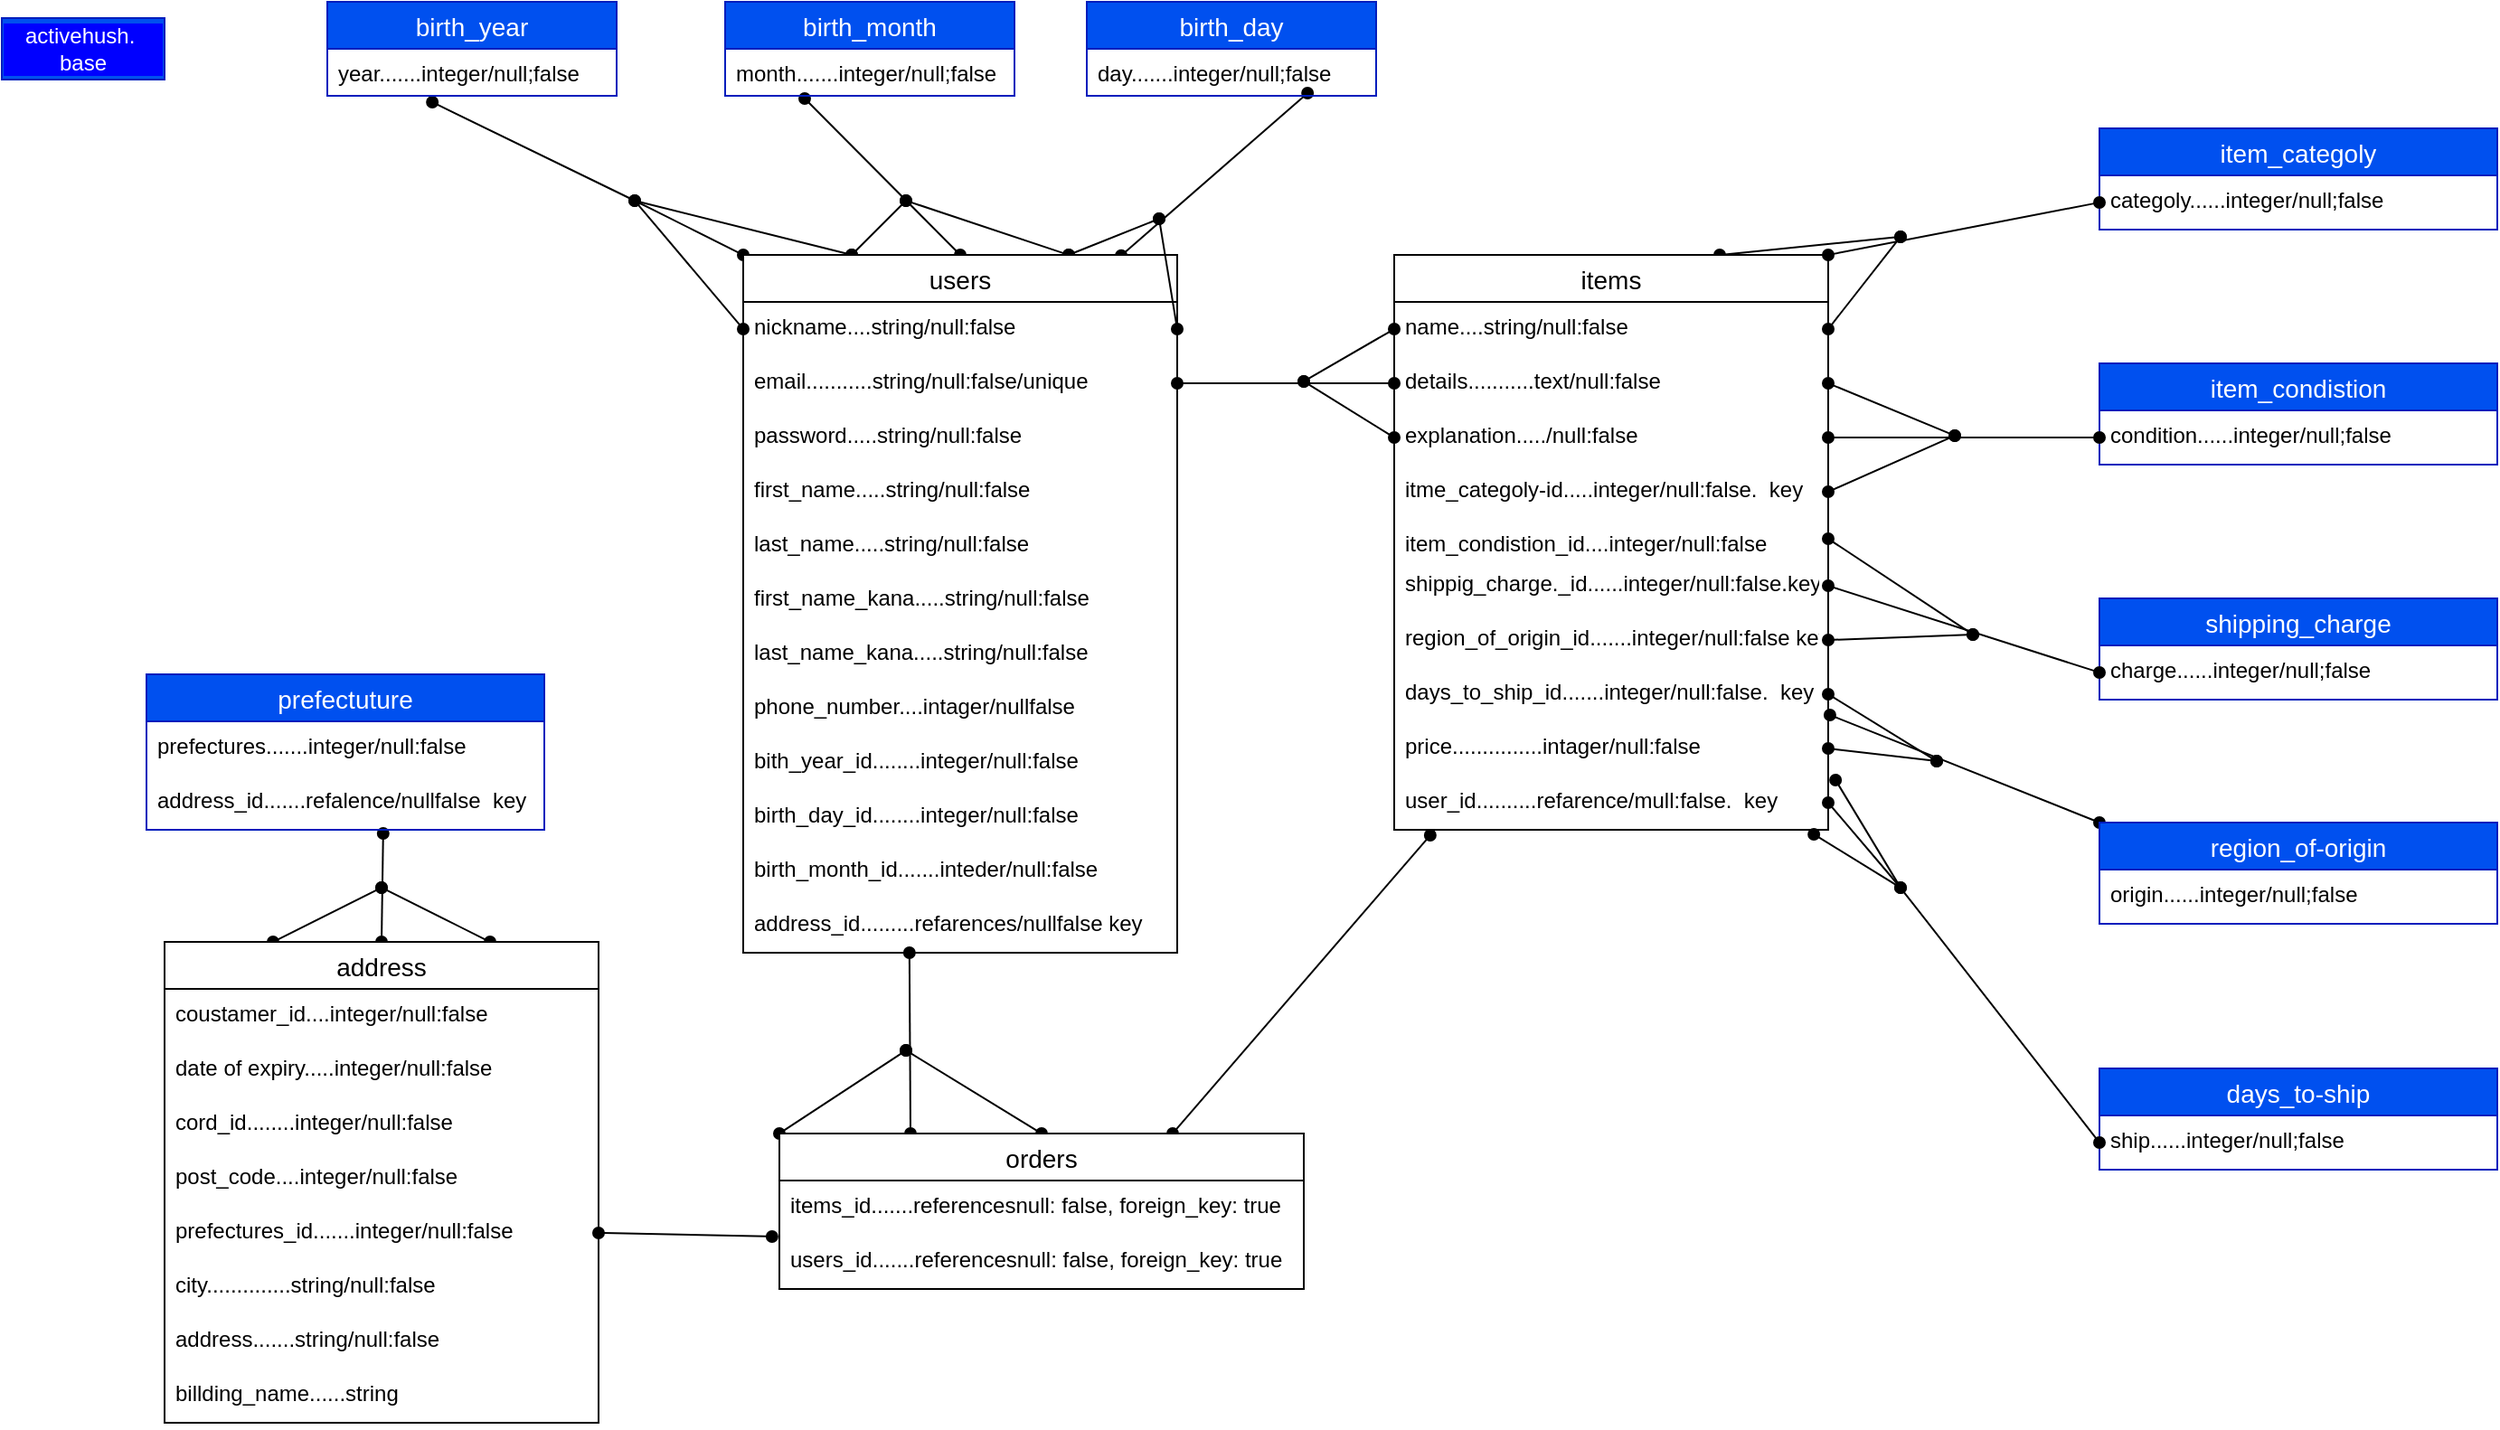<mxfile>
    <diagram id="XEl1fUo5IrtFGpFol0ha" name="ページ1">
        <mxGraphModel dx="2063" dy="682" grid="1" gridSize="10" guides="1" tooltips="1" connect="1" arrows="0" fold="1" page="1" pageScale="1" pageWidth="1169" pageHeight="827" math="0" shadow="0">
            <root>
                <mxCell id="0"/>
                <mxCell id="1" parent="0"/>
                <mxCell id="181" style="edgeStyle=none;html=1;exitX=0;exitY=0;exitDx=0;exitDy=0;endArrow=oval;endFill=1;startArrow=oval;startFill=1;entryX=0.363;entryY=1.135;entryDx=0;entryDy=0;entryPerimeter=0;" parent="1" source="2" target="131" edge="1">
                    <mxGeometry relative="1" as="geometry">
                        <mxPoint x="-58.605" y="92" as="targetPoint"/>
                        <Array as="points">
                            <mxPoint y="120"/>
                        </Array>
                    </mxGeometry>
                </mxCell>
                <mxCell id="182" style="html=1;exitX=0.5;exitY=0;exitDx=0;exitDy=0;endArrow=oval;endFill=1;startArrow=oval;startFill=1;entryX=0.275;entryY=1.058;entryDx=0;entryDy=0;entryPerimeter=0;" parent="1" source="2" target="140" edge="1">
                    <mxGeometry relative="1" as="geometry">
                        <mxPoint x="124.384" y="92" as="targetPoint"/>
                    </mxGeometry>
                </mxCell>
                <mxCell id="183" style="edgeStyle=none;html=1;exitX=0.871;exitY=0.001;exitDx=0;exitDy=0;entryX=0.763;entryY=0.942;entryDx=0;entryDy=0;entryPerimeter=0;endArrow=oval;endFill=1;startArrow=oval;startFill=1;exitPerimeter=0;" parent="1" source="2" target="134" edge="1">
                    <mxGeometry relative="1" as="geometry">
                        <mxPoint x="334" y="94.01" as="targetPoint"/>
                    </mxGeometry>
                </mxCell>
                <mxCell id="217" style="edgeStyle=none;html=1;exitX=0.25;exitY=0;exitDx=0;exitDy=0;startArrow=oval;startFill=1;endArrow=oval;endFill=1;" parent="1" source="2" edge="1">
                    <mxGeometry relative="1" as="geometry">
                        <mxPoint y="120" as="targetPoint"/>
                    </mxGeometry>
                </mxCell>
                <mxCell id="218" style="edgeStyle=none;html=1;exitX=0.75;exitY=0;exitDx=0;exitDy=0;startArrow=oval;startFill=1;endArrow=oval;endFill=1;" parent="1" source="2" edge="1">
                    <mxGeometry relative="1" as="geometry">
                        <mxPoint x="150" y="120" as="targetPoint"/>
                    </mxGeometry>
                </mxCell>
                <mxCell id="219" style="edgeStyle=none;html=1;exitX=0.25;exitY=0;exitDx=0;exitDy=0;startArrow=oval;startFill=1;endArrow=oval;endFill=1;" parent="1" source="2" edge="1">
                    <mxGeometry relative="1" as="geometry">
                        <mxPoint x="150" y="120" as="targetPoint"/>
                    </mxGeometry>
                </mxCell>
                <mxCell id="220" style="edgeStyle=none;html=1;exitX=0.75;exitY=0;exitDx=0;exitDy=0;startArrow=oval;startFill=1;endArrow=oval;endFill=1;" parent="1" source="2" edge="1">
                    <mxGeometry relative="1" as="geometry">
                        <mxPoint x="290" y="130" as="targetPoint"/>
                    </mxGeometry>
                </mxCell>
                <mxCell id="245" style="edgeStyle=none;html=1;exitX=1;exitY=0;exitDx=0;exitDy=0;startArrow=oval;startFill=1;endArrow=oval;endFill=1;" parent="1" source="2" edge="1">
                    <mxGeometry relative="1" as="geometry">
                        <mxPoint x="300" y="150" as="targetPoint"/>
                    </mxGeometry>
                </mxCell>
                <mxCell id="246" style="edgeStyle=none;html=1;exitX=0.5;exitY=0;exitDx=0;exitDy=0;startArrow=oval;startFill=1;endArrow=oval;endFill=1;" parent="1" source="2" edge="1">
                    <mxGeometry relative="1" as="geometry">
                        <mxPoint x="180" y="150" as="targetPoint"/>
                    </mxGeometry>
                </mxCell>
                <mxCell id="2" value="users" style="swimlane;fontStyle=0;childLayout=stackLayout;horizontal=1;startSize=26;horizontalStack=0;resizeParent=1;resizeParentMax=0;resizeLast=0;collapsible=1;marginBottom=0;align=center;fontSize=14;" parent="1" vertex="1">
                    <mxGeometry x="60" y="150" width="240" height="386" as="geometry"/>
                </mxCell>
                <mxCell id="3" value="nickname....string/null:false" style="text;strokeColor=none;fillColor=none;spacingLeft=4;spacingRight=4;overflow=hidden;rotatable=0;points=[[0,0.5],[1,0.5]];portConstraint=eastwest;fontSize=12;" parent="2" vertex="1">
                    <mxGeometry y="26" width="240" height="30" as="geometry"/>
                </mxCell>
                <mxCell id="4" value="email...........string/null:false/unique" style="text;strokeColor=none;fillColor=none;spacingLeft=4;spacingRight=4;overflow=hidden;rotatable=0;points=[[0,0.5],[1,0.5]];portConstraint=eastwest;fontSize=12;" parent="2" vertex="1">
                    <mxGeometry y="56" width="240" height="30" as="geometry"/>
                </mxCell>
                <mxCell id="5" value="password.....string/null:false" style="text;strokeColor=none;fillColor=none;spacingLeft=4;spacingRight=4;overflow=hidden;rotatable=0;points=[[0,0.5],[1,0.5]];portConstraint=eastwest;fontSize=12;" parent="2" vertex="1">
                    <mxGeometry y="86" width="240" height="30" as="geometry"/>
                </mxCell>
                <mxCell id="10" value="first_name.....string/null:false" style="text;strokeColor=none;fillColor=none;spacingLeft=4;spacingRight=4;overflow=hidden;rotatable=0;points=[[0,0.5],[1,0.5]];portConstraint=eastwest;fontSize=12;" parent="2" vertex="1">
                    <mxGeometry y="116" width="240" height="30" as="geometry"/>
                </mxCell>
                <mxCell id="19" value="last_name.....string/null:false" style="text;strokeColor=none;fillColor=none;spacingLeft=4;spacingRight=4;overflow=hidden;rotatable=0;points=[[0,0.5],[1,0.5]];portConstraint=eastwest;fontSize=12;" parent="2" vertex="1">
                    <mxGeometry y="146" width="240" height="30" as="geometry"/>
                </mxCell>
                <mxCell id="20" value="first_name_kana.....string/null:false" style="text;strokeColor=none;fillColor=none;spacingLeft=4;spacingRight=4;overflow=hidden;rotatable=0;points=[[0,0.5],[1,0.5]];portConstraint=eastwest;fontSize=12;" parent="2" vertex="1">
                    <mxGeometry y="176" width="240" height="30" as="geometry"/>
                </mxCell>
                <mxCell id="21" value="last_name_kana.....string/null:false" style="text;strokeColor=none;fillColor=none;spacingLeft=4;spacingRight=4;overflow=hidden;rotatable=0;points=[[0,0.5],[1,0.5]];portConstraint=eastwest;fontSize=12;" parent="2" vertex="1">
                    <mxGeometry y="206" width="240" height="30" as="geometry"/>
                </mxCell>
                <mxCell id="179" value="phone_number....intager/nullfalse" style="text;strokeColor=none;fillColor=none;spacingLeft=4;spacingRight=4;overflow=hidden;rotatable=0;points=[[0,0.5],[1,0.5]];portConstraint=eastwest;fontSize=12;" parent="2" vertex="1">
                    <mxGeometry y="236" width="240" height="30" as="geometry"/>
                </mxCell>
                <mxCell id="22" value="bith_year_id........integer/null:false" style="text;strokeColor=none;fillColor=none;spacingLeft=4;spacingRight=4;overflow=hidden;rotatable=0;points=[[0,0.5],[1,0.5]];portConstraint=eastwest;fontSize=12;" parent="2" vertex="1">
                    <mxGeometry y="266" width="240" height="30" as="geometry"/>
                </mxCell>
                <mxCell id="127" value="birth_day_id........integer/null:false" style="text;strokeColor=none;fillColor=none;spacingLeft=4;spacingRight=4;overflow=hidden;rotatable=0;points=[[0,0.5],[1,0.5]];portConstraint=eastwest;fontSize=12;" parent="2" vertex="1">
                    <mxGeometry y="296" width="240" height="30" as="geometry"/>
                </mxCell>
                <mxCell id="125" value="birth_month_id.......inteder/null:false" style="text;strokeColor=none;fillColor=none;spacingLeft=4;spacingRight=4;overflow=hidden;rotatable=0;points=[[0,0.5],[1,0.5]];portConstraint=eastwest;fontSize=12;" parent="2" vertex="1">
                    <mxGeometry y="326" width="240" height="30" as="geometry"/>
                </mxCell>
                <mxCell id="244" value="address_id.........refarences/nullfalse key" style="text;strokeColor=none;fillColor=none;spacingLeft=4;spacingRight=4;overflow=hidden;rotatable=0;points=[[0,0.5],[1,0.5]];portConstraint=eastwest;fontSize=12;labelBackgroundColor=default;" parent="2" vertex="1">
                    <mxGeometry y="356" width="240" height="30" as="geometry"/>
                </mxCell>
                <mxCell id="255" style="edgeStyle=none;html=1;exitX=0.75;exitY=0;exitDx=0;exitDy=0;startArrow=oval;startFill=1;endArrow=oval;endFill=1;" parent="1" source="113" edge="1">
                    <mxGeometry relative="1" as="geometry">
                        <mxPoint x="700" y="140" as="targetPoint"/>
                    </mxGeometry>
                </mxCell>
                <mxCell id="113" value="items" style="swimlane;fontStyle=0;childLayout=stackLayout;horizontal=1;startSize=26;horizontalStack=0;resizeParent=1;resizeParentMax=0;resizeLast=0;collapsible=1;marginBottom=0;align=center;fontSize=14;" parent="1" vertex="1">
                    <mxGeometry x="420" y="150" width="240" height="318" as="geometry"/>
                </mxCell>
                <mxCell id="114" value="name....string/null:false" style="text;strokeColor=none;fillColor=none;spacingLeft=4;spacingRight=4;overflow=hidden;rotatable=0;points=[[0,0.5],[1,0.5]];portConstraint=eastwest;fontSize=12;" parent="113" vertex="1">
                    <mxGeometry y="26" width="240" height="30" as="geometry"/>
                </mxCell>
                <mxCell id="115" value="details...........text/null:false" style="text;strokeColor=none;fillColor=none;spacingLeft=4;spacingRight=4;overflow=hidden;rotatable=0;points=[[0,0.5],[1,0.5]];portConstraint=eastwest;fontSize=12;" parent="113" vertex="1">
                    <mxGeometry y="56" width="240" height="30" as="geometry"/>
                </mxCell>
                <mxCell id="116" value="explanation...../null:false" style="text;strokeColor=none;fillColor=none;spacingLeft=4;spacingRight=4;overflow=hidden;rotatable=0;points=[[0,0.5],[1,0.5]];portConstraint=eastwest;fontSize=12;" parent="113" vertex="1">
                    <mxGeometry y="86" width="240" height="30" as="geometry"/>
                </mxCell>
                <mxCell id="117" value="itme_categoly-id.....integer/null:false.  key" style="text;strokeColor=none;fillColor=none;spacingLeft=4;spacingRight=4;overflow=hidden;rotatable=0;points=[[0,0.5],[1,0.5]];portConstraint=eastwest;fontSize=12;" parent="113" vertex="1">
                    <mxGeometry y="116" width="240" height="30" as="geometry"/>
                </mxCell>
                <mxCell id="118" value="item_condistion_id....integer/null:false" style="text;strokeColor=none;fillColor=none;spacingLeft=4;spacingRight=4;overflow=hidden;rotatable=0;points=[[0,0.5],[1,0.5]];portConstraint=eastwest;fontSize=12;" parent="113" vertex="1">
                    <mxGeometry y="146" width="240" height="22" as="geometry"/>
                </mxCell>
                <mxCell id="120" value="shippig_charge._id......integer/null:false.key" style="text;strokeColor=none;fillColor=none;spacingLeft=4;spacingRight=4;overflow=hidden;rotatable=0;points=[[0,0.5],[1,0.5]];portConstraint=eastwest;fontSize=12;" parent="113" vertex="1">
                    <mxGeometry y="168" width="240" height="30" as="geometry"/>
                </mxCell>
                <mxCell id="121" value="region_of_origin_id.......integer/null:false key" style="text;strokeColor=none;fillColor=none;spacingLeft=4;spacingRight=4;overflow=hidden;rotatable=0;points=[[0,0.5],[1,0.5]];portConstraint=eastwest;fontSize=12;" parent="113" vertex="1">
                    <mxGeometry y="198" width="240" height="30" as="geometry"/>
                </mxCell>
                <mxCell id="122" value="days_to_ship_id.......integer/null:false.  key" style="text;strokeColor=none;fillColor=none;spacingLeft=4;spacingRight=4;overflow=hidden;rotatable=0;points=[[0,0.5],[1,0.5]];portConstraint=eastwest;fontSize=12;" parent="113" vertex="1">
                    <mxGeometry y="228" width="240" height="30" as="geometry"/>
                </mxCell>
                <mxCell id="214" value="price...............intager/null:false" style="text;strokeColor=none;fillColor=none;spacingLeft=4;spacingRight=4;overflow=hidden;rotatable=0;points=[[0,0.5],[1,0.5]];portConstraint=eastwest;fontSize=12;" parent="113" vertex="1">
                    <mxGeometry y="258" width="240" height="30" as="geometry"/>
                </mxCell>
                <mxCell id="124" value="user_id..........refarence/mull:false.  key" style="text;strokeColor=none;fillColor=none;spacingLeft=4;spacingRight=4;overflow=hidden;rotatable=0;points=[[0,0.5],[1,0.5]];portConstraint=eastwest;fontSize=12;" parent="113" vertex="1">
                    <mxGeometry y="288" width="240" height="30" as="geometry"/>
                </mxCell>
                <mxCell id="128" value="birth_year" style="swimlane;fontStyle=0;childLayout=stackLayout;horizontal=1;startSize=26;horizontalStack=0;resizeParent=1;resizeParentMax=0;resizeLast=0;collapsible=1;marginBottom=0;align=center;fontSize=14;fillColor=#0050ef;fontColor=#ffffff;strokeColor=#001DBC;" parent="1" vertex="1">
                    <mxGeometry x="-170" y="10" width="160" height="52" as="geometry"/>
                </mxCell>
                <mxCell id="131" value="year.......integer/null;false" style="text;strokeColor=none;fillColor=none;spacingLeft=4;spacingRight=4;overflow=hidden;rotatable=0;points=[[0,0.5],[1,0.5]];portConstraint=eastwest;fontSize=12;" parent="128" vertex="1">
                    <mxGeometry y="26" width="160" height="26" as="geometry"/>
                </mxCell>
                <mxCell id="133" value="birth_day" style="swimlane;fontStyle=0;childLayout=stackLayout;horizontal=1;startSize=26;horizontalStack=0;resizeParent=1;resizeParentMax=0;resizeLast=0;collapsible=1;marginBottom=0;align=center;fontSize=14;fillColor=#0050ef;fontColor=#ffffff;strokeColor=#001DBC;" parent="1" vertex="1">
                    <mxGeometry x="250" y="10" width="160" height="52" as="geometry"/>
                </mxCell>
                <mxCell id="134" value="day.......integer/null;false" style="text;strokeColor=none;fillColor=none;spacingLeft=4;spacingRight=4;overflow=hidden;rotatable=0;points=[[0,0.5],[1,0.5]];portConstraint=eastwest;fontSize=12;" parent="133" vertex="1">
                    <mxGeometry y="26" width="160" height="26" as="geometry"/>
                </mxCell>
                <mxCell id="139" value="birth_month" style="swimlane;fontStyle=0;childLayout=stackLayout;horizontal=1;startSize=26;horizontalStack=0;resizeParent=1;resizeParentMax=0;resizeLast=0;collapsible=1;marginBottom=0;align=center;fontSize=14;fillColor=#0050ef;fontColor=#ffffff;strokeColor=#001DBC;" parent="1" vertex="1">
                    <mxGeometry x="50" y="10" width="160" height="52" as="geometry"/>
                </mxCell>
                <mxCell id="140" value="month.......integer/null;false" style="text;strokeColor=none;fillColor=none;spacingLeft=4;spacingRight=4;overflow=hidden;rotatable=0;points=[[0,0.5],[1,0.5]];portConstraint=eastwest;fontSize=12;" parent="139" vertex="1">
                    <mxGeometry y="26" width="160" height="26" as="geometry"/>
                </mxCell>
                <mxCell id="295" style="edgeStyle=none;html=1;exitX=0.5;exitY=0;exitDx=0;exitDy=0;entryX=0.595;entryY=1.067;entryDx=0;entryDy=0;entryPerimeter=0;startArrow=oval;startFill=1;endArrow=oval;endFill=1;" edge="1" parent="1" source="163" target="176">
                    <mxGeometry relative="1" as="geometry"/>
                </mxCell>
                <mxCell id="296" style="edgeStyle=none;html=1;exitX=0.75;exitY=0;exitDx=0;exitDy=0;startArrow=oval;startFill=1;endArrow=oval;endFill=1;" edge="1" parent="1" source="163">
                    <mxGeometry relative="1" as="geometry">
                        <mxPoint x="-140" y="500" as="targetPoint"/>
                    </mxGeometry>
                </mxCell>
                <mxCell id="297" style="edgeStyle=none;html=1;exitX=0.25;exitY=0;exitDx=0;exitDy=0;startArrow=oval;startFill=1;endArrow=oval;endFill=1;" edge="1" parent="1" source="163">
                    <mxGeometry relative="1" as="geometry">
                        <mxPoint x="-140" y="500" as="targetPoint"/>
                    </mxGeometry>
                </mxCell>
                <mxCell id="163" value="address" style="swimlane;fontStyle=0;childLayout=stackLayout;horizontal=1;startSize=26;horizontalStack=0;resizeParent=1;resizeParentMax=0;resizeLast=0;collapsible=1;marginBottom=0;align=center;fontSize=14;strokeColor=default;" parent="1" vertex="1">
                    <mxGeometry x="-260" y="530" width="240" height="266" as="geometry"/>
                </mxCell>
                <mxCell id="160" value="coustamer_id....integer/null:false" style="text;strokeColor=none;fillColor=none;spacingLeft=4;spacingRight=4;overflow=hidden;rotatable=0;points=[[0,0.5],[1,0.5]];portConstraint=eastwest;fontSize=12;" parent="163" vertex="1">
                    <mxGeometry y="26" width="240" height="30" as="geometry"/>
                </mxCell>
                <mxCell id="167" value="date of expiry.....integer/null:false" style="text;strokeColor=none;fillColor=none;spacingLeft=4;spacingRight=4;overflow=hidden;rotatable=0;points=[[0,0.5],[1,0.5]];portConstraint=eastwest;fontSize=12;" parent="163" vertex="1">
                    <mxGeometry y="56" width="240" height="30" as="geometry"/>
                </mxCell>
                <mxCell id="161" value="cord_id........integer/null:false" style="text;strokeColor=none;fillColor=none;spacingLeft=4;spacingRight=4;overflow=hidden;rotatable=0;points=[[0,0.5],[1,0.5]];portConstraint=eastwest;fontSize=12;" parent="163" vertex="1">
                    <mxGeometry y="86" width="240" height="30" as="geometry"/>
                </mxCell>
                <mxCell id="164" value="post_code....integer/null:false" style="text;strokeColor=none;fillColor=none;spacingLeft=4;spacingRight=4;overflow=hidden;rotatable=0;points=[[0,0.5],[1,0.5]];portConstraint=eastwest;fontSize=12;" parent="163" vertex="1">
                    <mxGeometry y="116" width="240" height="30" as="geometry"/>
                </mxCell>
                <mxCell id="168" value="prefectures_id.......integer/null:false" style="text;strokeColor=none;fillColor=none;spacingLeft=4;spacingRight=4;overflow=hidden;rotatable=0;points=[[0,0.5],[1,0.5]];portConstraint=eastwest;fontSize=12;" parent="163" vertex="1">
                    <mxGeometry y="146" width="240" height="30" as="geometry"/>
                </mxCell>
                <mxCell id="169" value="city..............string/null:false" style="text;strokeColor=none;fillColor=none;spacingLeft=4;spacingRight=4;overflow=hidden;rotatable=0;points=[[0,0.5],[1,0.5]];portConstraint=eastwest;fontSize=12;" parent="163" vertex="1">
                    <mxGeometry y="176" width="240" height="30" as="geometry"/>
                </mxCell>
                <mxCell id="170" value="address.......string/null:false&#10;" style="text;strokeColor=none;fillColor=none;spacingLeft=4;spacingRight=4;overflow=hidden;rotatable=0;points=[[0,0.5],[1,0.5]];portConstraint=eastwest;fontSize=12;" parent="163" vertex="1">
                    <mxGeometry y="206" width="240" height="30" as="geometry"/>
                </mxCell>
                <mxCell id="171" value="billding_name......string" style="text;strokeColor=none;fillColor=none;spacingLeft=4;spacingRight=4;overflow=hidden;rotatable=0;points=[[0,0.5],[1,0.5]];portConstraint=eastwest;fontSize=12;" parent="163" vertex="1">
                    <mxGeometry y="236" width="240" height="30" as="geometry"/>
                </mxCell>
                <mxCell id="173" value="prefectuture" style="swimlane;fontStyle=0;childLayout=stackLayout;horizontal=1;startSize=26;horizontalStack=0;resizeParent=1;resizeParentMax=0;resizeLast=0;collapsible=1;marginBottom=0;align=center;fontSize=14;strokeColor=#001DBC;fillColor=#0050ef;fontColor=#ffffff;" parent="1" vertex="1">
                    <mxGeometry x="-270" y="382" width="220" height="86" as="geometry"/>
                </mxCell>
                <mxCell id="174" value="prefectures.......integer/null:false" style="text;strokeColor=none;fillColor=none;spacingLeft=4;spacingRight=4;overflow=hidden;rotatable=0;points=[[0,0.5],[1,0.5]];portConstraint=eastwest;fontSize=12;" parent="173" vertex="1">
                    <mxGeometry y="26" width="220" height="30" as="geometry"/>
                </mxCell>
                <mxCell id="176" value="address_id.......refalence/nullfalse  key" style="text;strokeColor=none;fillColor=none;spacingLeft=4;spacingRight=4;overflow=hidden;rotatable=0;points=[[0,0.5],[1,0.5]];portConstraint=eastwest;fontSize=12;" parent="173" vertex="1">
                    <mxGeometry y="56" width="220" height="30" as="geometry"/>
                </mxCell>
                <mxCell id="187" style="edgeStyle=none;html=1;exitX=1;exitY=0.5;exitDx=0;exitDy=0;entryX=0;entryY=0.5;entryDx=0;entryDy=0;startArrow=oval;startFill=1;endArrow=oval;endFill=1;" parent="1" source="4" target="115" edge="1">
                    <mxGeometry relative="1" as="geometry">
                        <Array as="points">
                            <mxPoint x="350" y="221"/>
                        </Array>
                    </mxGeometry>
                </mxCell>
                <mxCell id="188" style="edgeStyle=none;html=1;exitX=0;exitY=0.5;exitDx=0;exitDy=0;startArrow=oval;startFill=1;endArrow=oval;endFill=1;" parent="1" source="114" edge="1">
                    <mxGeometry relative="1" as="geometry">
                        <mxPoint x="370" y="220" as="targetPoint"/>
                    </mxGeometry>
                </mxCell>
                <mxCell id="189" style="edgeStyle=none;html=1;exitX=0;exitY=0.5;exitDx=0;exitDy=0;startArrow=oval;startFill=1;endArrow=oval;endFill=1;" parent="1" source="116" edge="1">
                    <mxGeometry relative="1" as="geometry">
                        <mxPoint x="370" y="220" as="targetPoint"/>
                    </mxGeometry>
                </mxCell>
                <mxCell id="216" style="edgeStyle=none;html=1;exitX=0;exitY=0.5;exitDx=0;exitDy=0;startArrow=oval;startFill=1;endArrow=oval;endFill=1;" parent="1" source="3" edge="1">
                    <mxGeometry relative="1" as="geometry">
                        <mxPoint y="120" as="targetPoint"/>
                    </mxGeometry>
                </mxCell>
                <mxCell id="221" style="edgeStyle=none;html=1;exitX=1;exitY=0.5;exitDx=0;exitDy=0;startArrow=oval;startFill=1;endArrow=oval;endFill=1;" parent="1" source="3" edge="1">
                    <mxGeometry relative="1" as="geometry">
                        <mxPoint x="290" y="130" as="targetPoint"/>
                    </mxGeometry>
                </mxCell>
                <mxCell id="224" value="item_categoly" style="swimlane;fontStyle=0;childLayout=stackLayout;horizontal=1;startSize=26;horizontalStack=0;resizeParent=1;resizeParentMax=0;resizeLast=0;collapsible=1;marginBottom=0;align=center;fontSize=14;strokeColor=#001DBC;fillColor=#0050ef;fontColor=#ffffff;" parent="1" vertex="1">
                    <mxGeometry x="810" y="80" width="220" height="56" as="geometry"/>
                </mxCell>
                <mxCell id="225" value="categoly......integer/null;false" style="text;strokeColor=none;fillColor=none;spacingLeft=4;spacingRight=4;overflow=hidden;rotatable=0;points=[[0,0.5],[1,0.5]];portConstraint=eastwest;fontSize=12;" parent="224" vertex="1">
                    <mxGeometry y="26" width="220" height="30" as="geometry"/>
                </mxCell>
                <mxCell id="228" value="item_condistion" style="swimlane;fontStyle=0;childLayout=stackLayout;horizontal=1;startSize=26;horizontalStack=0;resizeParent=1;resizeParentMax=0;resizeLast=0;collapsible=1;marginBottom=0;align=center;fontSize=14;strokeColor=#001DBC;fillColor=#0050ef;fontColor=#ffffff;" parent="1" vertex="1">
                    <mxGeometry x="810" y="210" width="220" height="56" as="geometry"/>
                </mxCell>
                <mxCell id="229" value="condition......integer/null;false" style="text;strokeColor=none;fillColor=none;spacingLeft=4;spacingRight=4;overflow=hidden;rotatable=0;points=[[0,0.5],[1,0.5]];portConstraint=eastwest;fontSize=12;" parent="228" vertex="1">
                    <mxGeometry y="26" width="220" height="30" as="geometry"/>
                </mxCell>
                <mxCell id="231" value="shipping_charge" style="swimlane;fontStyle=0;childLayout=stackLayout;horizontal=1;startSize=26;horizontalStack=0;resizeParent=1;resizeParentMax=0;resizeLast=0;collapsible=1;marginBottom=0;align=center;fontSize=14;strokeColor=#001DBC;fillColor=#0050ef;fontColor=#ffffff;" parent="1" vertex="1">
                    <mxGeometry x="810" y="340" width="220" height="56" as="geometry"/>
                </mxCell>
                <mxCell id="232" value="charge......integer/null;false" style="text;strokeColor=none;fillColor=none;spacingLeft=4;spacingRight=4;overflow=hidden;rotatable=0;points=[[0,0.5],[1,0.5]];portConstraint=eastwest;fontSize=12;" parent="231" vertex="1">
                    <mxGeometry y="26" width="220" height="30" as="geometry"/>
                </mxCell>
                <mxCell id="262" style="edgeStyle=none;html=1;exitX=0;exitY=0;exitDx=0;exitDy=0;entryX=1.004;entryY=0.883;entryDx=0;entryDy=0;entryPerimeter=0;startArrow=oval;startFill=1;endArrow=oval;endFill=1;" parent="1" source="234" target="122" edge="1">
                    <mxGeometry relative="1" as="geometry"/>
                </mxCell>
                <mxCell id="234" value="region_of-origin" style="swimlane;fontStyle=0;childLayout=stackLayout;horizontal=1;startSize=26;horizontalStack=0;resizeParent=1;resizeParentMax=0;resizeLast=0;collapsible=1;marginBottom=0;align=center;fontSize=14;strokeColor=#001DBC;fillColor=#0050ef;fontColor=#ffffff;" parent="1" vertex="1">
                    <mxGeometry x="810" y="464" width="220" height="56" as="geometry"/>
                </mxCell>
                <mxCell id="235" value="origin......integer/null;false" style="text;strokeColor=none;fillColor=none;spacingLeft=4;spacingRight=4;overflow=hidden;rotatable=0;points=[[0,0.5],[1,0.5]];portConstraint=eastwest;fontSize=12;" parent="234" vertex="1">
                    <mxGeometry y="26" width="220" height="30" as="geometry"/>
                </mxCell>
                <mxCell id="266" style="edgeStyle=none;html=1;entryX=1.017;entryY=0.083;entryDx=0;entryDy=0;entryPerimeter=0;startArrow=oval;startFill=1;endArrow=oval;endFill=1;" parent="1" target="124" edge="1">
                    <mxGeometry relative="1" as="geometry">
                        <mxPoint x="700" y="500" as="sourcePoint"/>
                    </mxGeometry>
                </mxCell>
                <mxCell id="237" value="days_to-ship" style="swimlane;fontStyle=0;childLayout=stackLayout;horizontal=1;startSize=26;horizontalStack=0;resizeParent=1;resizeParentMax=0;resizeLast=0;collapsible=1;marginBottom=0;align=center;fontSize=14;strokeColor=#001DBC;fillColor=#0050ef;fontColor=#ffffff;" parent="1" vertex="1">
                    <mxGeometry x="810" y="600" width="220" height="56" as="geometry"/>
                </mxCell>
                <mxCell id="238" value="ship......integer/null;false" style="text;strokeColor=none;fillColor=none;spacingLeft=4;spacingRight=4;overflow=hidden;rotatable=0;points=[[0,0.5],[1,0.5]];portConstraint=eastwest;fontSize=12;labelBackgroundColor=default;" parent="237" vertex="1">
                    <mxGeometry y="26" width="220" height="30" as="geometry"/>
                </mxCell>
                <mxCell id="253" style="edgeStyle=none;html=1;exitX=0;exitY=0.5;exitDx=0;exitDy=0;entryX=1;entryY=0;entryDx=0;entryDy=0;startArrow=oval;startFill=1;endArrow=oval;endFill=1;" parent="1" source="225" target="113" edge="1">
                    <mxGeometry relative="1" as="geometry"/>
                </mxCell>
                <mxCell id="254" style="edgeStyle=none;html=1;exitX=1;exitY=0.5;exitDx=0;exitDy=0;startArrow=oval;startFill=1;endArrow=oval;endFill=1;" parent="1" source="114" edge="1">
                    <mxGeometry relative="1" as="geometry">
                        <mxPoint x="700" y="140" as="targetPoint"/>
                    </mxGeometry>
                </mxCell>
                <mxCell id="256" style="edgeStyle=none;html=1;exitX=0;exitY=0.5;exitDx=0;exitDy=0;entryX=1;entryY=0.5;entryDx=0;entryDy=0;startArrow=oval;startFill=1;endArrow=oval;endFill=1;" parent="1" source="229" target="116" edge="1">
                    <mxGeometry relative="1" as="geometry"/>
                </mxCell>
                <mxCell id="257" style="edgeStyle=none;html=1;exitX=1;exitY=0.5;exitDx=0;exitDy=0;startArrow=oval;startFill=1;endArrow=oval;endFill=1;" parent="1" source="115" edge="1">
                    <mxGeometry relative="1" as="geometry">
                        <mxPoint x="730" y="250" as="targetPoint"/>
                    </mxGeometry>
                </mxCell>
                <mxCell id="258" style="edgeStyle=none;html=1;exitX=1;exitY=0.5;exitDx=0;exitDy=0;startArrow=oval;startFill=1;endArrow=oval;endFill=1;" parent="1" source="117" edge="1">
                    <mxGeometry relative="1" as="geometry">
                        <mxPoint x="730" y="250" as="targetPoint"/>
                    </mxGeometry>
                </mxCell>
                <mxCell id="259" style="edgeStyle=none;html=1;exitX=0;exitY=0.5;exitDx=0;exitDy=0;entryX=1;entryY=0.5;entryDx=0;entryDy=0;startArrow=oval;startFill=1;endArrow=oval;endFill=1;" parent="1" source="232" target="120" edge="1">
                    <mxGeometry relative="1" as="geometry"/>
                </mxCell>
                <mxCell id="260" style="edgeStyle=none;html=1;exitX=1;exitY=0.5;exitDx=0;exitDy=0;startArrow=oval;startFill=1;endArrow=oval;endFill=1;" parent="1" source="118" edge="1">
                    <mxGeometry relative="1" as="geometry">
                        <mxPoint x="740" y="360" as="targetPoint"/>
                    </mxGeometry>
                </mxCell>
                <mxCell id="261" style="edgeStyle=none;html=1;exitX=1;exitY=0.5;exitDx=0;exitDy=0;startArrow=oval;startFill=1;endArrow=oval;endFill=1;" parent="1" source="121" edge="1">
                    <mxGeometry relative="1" as="geometry">
                        <mxPoint x="740" y="360" as="targetPoint"/>
                    </mxGeometry>
                </mxCell>
                <mxCell id="263" style="edgeStyle=none;html=1;exitX=1;exitY=0.5;exitDx=0;exitDy=0;startArrow=oval;startFill=1;endArrow=oval;endFill=1;" parent="1" source="122" edge="1">
                    <mxGeometry relative="1" as="geometry">
                        <mxPoint x="720" y="430" as="targetPoint"/>
                    </mxGeometry>
                </mxCell>
                <mxCell id="264" style="edgeStyle=none;html=1;exitX=1;exitY=0.5;exitDx=0;exitDy=0;startArrow=oval;startFill=1;endArrow=oval;endFill=1;" parent="1" source="214" edge="1">
                    <mxGeometry relative="1" as="geometry">
                        <mxPoint x="720" y="430" as="targetPoint"/>
                    </mxGeometry>
                </mxCell>
                <mxCell id="265" style="edgeStyle=none;html=1;exitX=0;exitY=0.5;exitDx=0;exitDy=0;entryX=1;entryY=0.5;entryDx=0;entryDy=0;startArrow=oval;startFill=1;endArrow=oval;endFill=1;" parent="1" source="238" target="124" edge="1">
                    <mxGeometry relative="1" as="geometry">
                        <Array as="points">
                            <mxPoint x="700" y="500"/>
                        </Array>
                    </mxGeometry>
                </mxCell>
                <mxCell id="267" style="edgeStyle=none;html=1;startArrow=oval;startFill=1;endArrow=oval;endFill=1;entryX=0.967;entryY=1.083;entryDx=0;entryDy=0;entryPerimeter=0;" parent="1" target="124" edge="1">
                    <mxGeometry relative="1" as="geometry">
                        <mxPoint x="650" y="480" as="targetPoint"/>
                        <mxPoint x="700" y="500" as="sourcePoint"/>
                    </mxGeometry>
                </mxCell>
                <mxCell id="280" value="activehush.&amp;nbsp; base" style="whiteSpace=wrap;html=1;align=center;labelBackgroundColor=#0000FF;strokeColor=#001DBC;fillColor=#0050ef;fontColor=#ffffff;" parent="1" vertex="1">
                    <mxGeometry x="-350" y="19" width="90" height="34" as="geometry"/>
                </mxCell>
                <mxCell id="285" style="edgeStyle=none;html=1;exitX=0.25;exitY=0;exitDx=0;exitDy=0;entryX=0.383;entryY=1;entryDx=0;entryDy=0;entryPerimeter=0;endArrow=oval;endFill=1;startArrow=oval;startFill=1;" edge="1" parent="1" source="281" target="244">
                    <mxGeometry relative="1" as="geometry"/>
                </mxCell>
                <mxCell id="286" style="edgeStyle=none;html=1;exitX=0.75;exitY=0;exitDx=0;exitDy=0;entryX=0.083;entryY=1.1;entryDx=0;entryDy=0;entryPerimeter=0;startArrow=oval;startFill=1;endArrow=oval;endFill=1;" edge="1" parent="1" source="281" target="124">
                    <mxGeometry relative="1" as="geometry"/>
                </mxCell>
                <mxCell id="291" style="edgeStyle=none;html=1;exitX=0;exitY=0;exitDx=0;exitDy=0;startArrow=oval;startFill=1;endArrow=oval;endFill=1;" edge="1" parent="1" source="281">
                    <mxGeometry relative="1" as="geometry">
                        <mxPoint x="150" y="590" as="targetPoint"/>
                    </mxGeometry>
                </mxCell>
                <mxCell id="292" style="edgeStyle=none;html=1;exitX=0.5;exitY=0;exitDx=0;exitDy=0;startArrow=oval;startFill=1;endArrow=oval;endFill=1;" edge="1" parent="1" source="281">
                    <mxGeometry relative="1" as="geometry">
                        <mxPoint x="150" y="590" as="targetPoint"/>
                    </mxGeometry>
                </mxCell>
                <mxCell id="281" value="orders" style="swimlane;fontStyle=0;childLayout=stackLayout;horizontal=1;startSize=26;horizontalStack=0;resizeParent=1;resizeParentMax=0;resizeLast=0;collapsible=1;marginBottom=0;align=center;fontSize=14;" vertex="1" parent="1">
                    <mxGeometry x="80" y="636" width="290" height="86" as="geometry"/>
                </mxCell>
                <mxCell id="282" value="items_id.......referencesnull: false, foreign_key: true" style="text;strokeColor=none;fillColor=none;spacingLeft=4;spacingRight=4;overflow=hidden;rotatable=0;points=[[0,0.5],[1,0.5]];portConstraint=eastwest;fontSize=12;" vertex="1" parent="281">
                    <mxGeometry y="26" width="290" height="30" as="geometry"/>
                </mxCell>
                <mxCell id="283" value="users_id.......referencesnull: false, foreign_key: true" style="text;strokeColor=none;fillColor=none;spacingLeft=4;spacingRight=4;overflow=hidden;rotatable=0;points=[[0,0.5],[1,0.5]];portConstraint=eastwest;fontSize=12;" vertex="1" parent="281">
                    <mxGeometry y="56" width="290" height="30" as="geometry"/>
                </mxCell>
                <mxCell id="294" style="edgeStyle=none;html=1;exitX=1;exitY=0.5;exitDx=0;exitDy=0;entryX=-0.014;entryY=1.033;entryDx=0;entryDy=0;entryPerimeter=0;startArrow=oval;startFill=1;endArrow=oval;endFill=1;" edge="1" parent="1" source="168" target="282">
                    <mxGeometry relative="1" as="geometry"/>
                </mxCell>
            </root>
        </mxGraphModel>
    </diagram>
</mxfile>